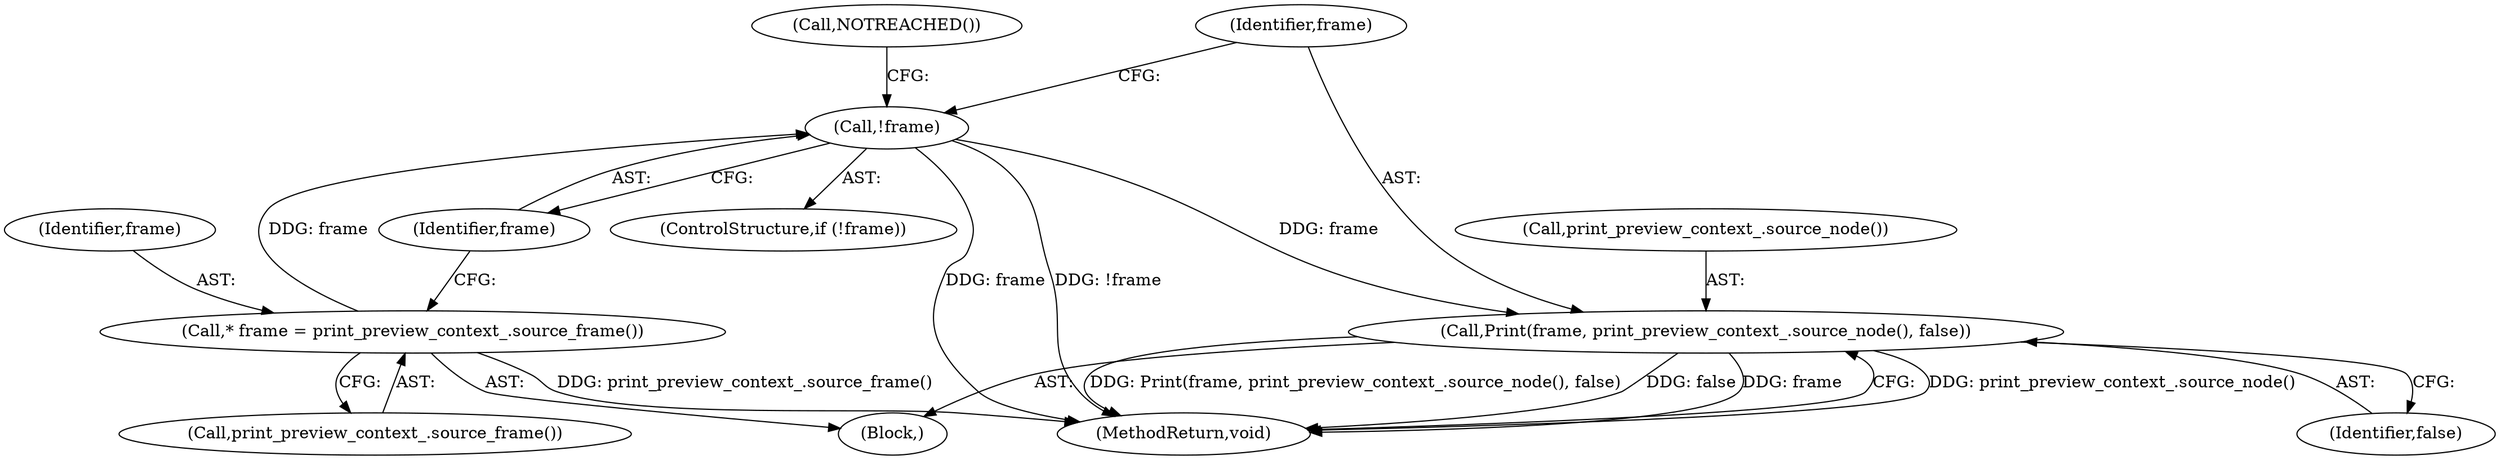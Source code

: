 digraph "0_Chrome_8fa5a358cb32085b51daf92df8fd4a79b3931f81_2@pointer" {
"1000110" [label="(Call,!frame)"];
"1000106" [label="(Call,* frame = print_preview_context_.source_frame())"];
"1000115" [label="(Call,Print(frame, print_preview_context_.source_node(), false))"];
"1000107" [label="(Identifier,frame)"];
"1000109" [label="(ControlStructure,if (!frame))"];
"1000111" [label="(Identifier,frame)"];
"1000113" [label="(Call,NOTREACHED())"];
"1000115" [label="(Call,Print(frame, print_preview_context_.source_node(), false))"];
"1000101" [label="(Block,)"];
"1000118" [label="(Identifier,false)"];
"1000119" [label="(MethodReturn,void)"];
"1000108" [label="(Call,print_preview_context_.source_frame())"];
"1000117" [label="(Call,print_preview_context_.source_node())"];
"1000106" [label="(Call,* frame = print_preview_context_.source_frame())"];
"1000116" [label="(Identifier,frame)"];
"1000110" [label="(Call,!frame)"];
"1000110" -> "1000109"  [label="AST: "];
"1000110" -> "1000111"  [label="CFG: "];
"1000111" -> "1000110"  [label="AST: "];
"1000113" -> "1000110"  [label="CFG: "];
"1000116" -> "1000110"  [label="CFG: "];
"1000110" -> "1000119"  [label="DDG: !frame"];
"1000110" -> "1000119"  [label="DDG: frame"];
"1000106" -> "1000110"  [label="DDG: frame"];
"1000110" -> "1000115"  [label="DDG: frame"];
"1000106" -> "1000101"  [label="AST: "];
"1000106" -> "1000108"  [label="CFG: "];
"1000107" -> "1000106"  [label="AST: "];
"1000108" -> "1000106"  [label="AST: "];
"1000111" -> "1000106"  [label="CFG: "];
"1000106" -> "1000119"  [label="DDG: print_preview_context_.source_frame()"];
"1000115" -> "1000101"  [label="AST: "];
"1000115" -> "1000118"  [label="CFG: "];
"1000116" -> "1000115"  [label="AST: "];
"1000117" -> "1000115"  [label="AST: "];
"1000118" -> "1000115"  [label="AST: "];
"1000119" -> "1000115"  [label="CFG: "];
"1000115" -> "1000119"  [label="DDG: print_preview_context_.source_node()"];
"1000115" -> "1000119"  [label="DDG: Print(frame, print_preview_context_.source_node(), false)"];
"1000115" -> "1000119"  [label="DDG: false"];
"1000115" -> "1000119"  [label="DDG: frame"];
}
